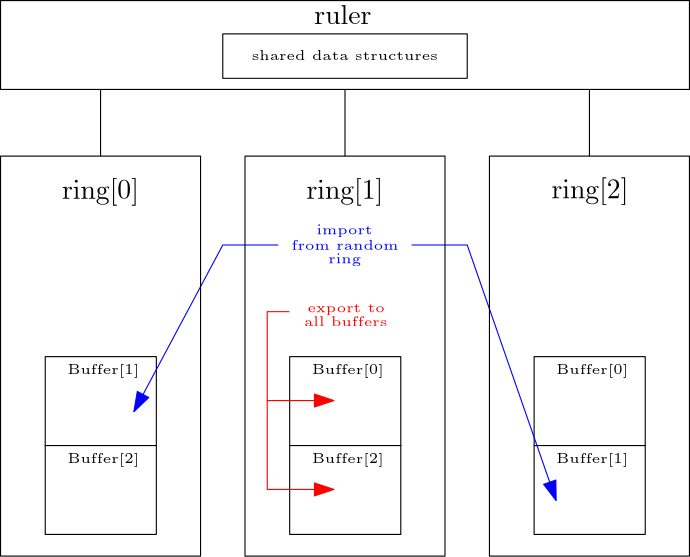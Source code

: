 <?xml version="1.0"?>
<!DOCTYPE ipe SYSTEM "ipe.dtd">
<ipe version="70218" creator="Ipe 7.2.28">
<info created="D:20250720230909" modified="D:20250720235629"/>
<ipestyle name="basic">
<symbol name="arrow/arc(spx)">
<path stroke="sym-stroke" fill="sym-stroke" pen="sym-pen">
0 0 m
-1 0.333 l
-1 -0.333 l
h
</path>
</symbol>
<symbol name="arrow/farc(spx)">
<path stroke="sym-stroke" fill="white" pen="sym-pen">
0 0 m
-1 0.333 l
-1 -0.333 l
h
</path>
</symbol>
<symbol name="arrow/ptarc(spx)">
<path stroke="sym-stroke" fill="sym-stroke" pen="sym-pen">
0 0 m
-1 0.333 l
-0.8 0 l
-1 -0.333 l
h
</path>
</symbol>
<symbol name="arrow/fptarc(spx)">
<path stroke="sym-stroke" fill="white" pen="sym-pen">
0 0 m
-1 0.333 l
-0.8 0 l
-1 -0.333 l
h
</path>
</symbol>
<symbol name="mark/circle(sx)" transformations="translations">
<path fill="sym-stroke">
0.6 0 0 0.6 0 0 e
0.4 0 0 0.4 0 0 e
</path>
</symbol>
<symbol name="mark/disk(sx)" transformations="translations">
<path fill="sym-stroke">
0.6 0 0 0.6 0 0 e
</path>
</symbol>
<symbol name="mark/fdisk(sfx)" transformations="translations">
<group>
<path fill="sym-fill">
0.5 0 0 0.5 0 0 e
</path>
<path fill="sym-stroke" fillrule="eofill">
0.6 0 0 0.6 0 0 e
0.4 0 0 0.4 0 0 e
</path>
</group>
</symbol>
<symbol name="mark/box(sx)" transformations="translations">
<path fill="sym-stroke" fillrule="eofill">
-0.6 -0.6 m
0.6 -0.6 l
0.6 0.6 l
-0.6 0.6 l
h
-0.4 -0.4 m
0.4 -0.4 l
0.4 0.4 l
-0.4 0.4 l
h
</path>
</symbol>
<symbol name="mark/square(sx)" transformations="translations">
<path fill="sym-stroke">
-0.6 -0.6 m
0.6 -0.6 l
0.6 0.6 l
-0.6 0.6 l
h
</path>
</symbol>
<symbol name="mark/fsquare(sfx)" transformations="translations">
<group>
<path fill="sym-fill">
-0.5 -0.5 m
0.5 -0.5 l
0.5 0.5 l
-0.5 0.5 l
h
</path>
<path fill="sym-stroke" fillrule="eofill">
-0.6 -0.6 m
0.6 -0.6 l
0.6 0.6 l
-0.6 0.6 l
h
-0.4 -0.4 m
0.4 -0.4 l
0.4 0.4 l
-0.4 0.4 l
h
</path>
</group>
</symbol>
<symbol name="mark/cross(sx)" transformations="translations">
<group>
<path fill="sym-stroke">
-0.43 -0.57 m
0.57 0.43 l
0.43 0.57 l
-0.57 -0.43 l
h
</path>
<path fill="sym-stroke">
-0.43 0.57 m
0.57 -0.43 l
0.43 -0.57 l
-0.57 0.43 l
h
</path>
</group>
</symbol>
<symbol name="arrow/fnormal(spx)">
<path stroke="sym-stroke" fill="white" pen="sym-pen">
0 0 m
-1 0.333 l
-1 -0.333 l
h
</path>
</symbol>
<symbol name="arrow/pointed(spx)">
<path stroke="sym-stroke" fill="sym-stroke" pen="sym-pen">
0 0 m
-1 0.333 l
-0.8 0 l
-1 -0.333 l
h
</path>
</symbol>
<symbol name="arrow/fpointed(spx)">
<path stroke="sym-stroke" fill="white" pen="sym-pen">
0 0 m
-1 0.333 l
-0.8 0 l
-1 -0.333 l
h
</path>
</symbol>
<symbol name="arrow/linear(spx)">
<path stroke="sym-stroke" pen="sym-pen">
-1 0.333 m
0 0 l
-1 -0.333 l
</path>
</symbol>
<symbol name="arrow/fdouble(spx)">
<path stroke="sym-stroke" fill="white" pen="sym-pen">
0 0 m
-1 0.333 l
-1 -0.333 l
h
-1 0 m
-2 0.333 l
-2 -0.333 l
h
</path>
</symbol>
<symbol name="arrow/double(spx)">
<path stroke="sym-stroke" fill="sym-stroke" pen="sym-pen">
0 0 m
-1 0.333 l
-1 -0.333 l
h
-1 0 m
-2 0.333 l
-2 -0.333 l
h
</path>
</symbol>
<symbol name="arrow/mid-normal(spx)">
<path stroke="sym-stroke" fill="sym-stroke" pen="sym-pen">
0.5 0 m
-0.5 0.333 l
-0.5 -0.333 l
h
</path>
</symbol>
<symbol name="arrow/mid-fnormal(spx)">
<path stroke="sym-stroke" fill="white" pen="sym-pen">
0.5 0 m
-0.5 0.333 l
-0.5 -0.333 l
h
</path>
</symbol>
<symbol name="arrow/mid-pointed(spx)">
<path stroke="sym-stroke" fill="sym-stroke" pen="sym-pen">
0.5 0 m
-0.5 0.333 l
-0.3 0 l
-0.5 -0.333 l
h
</path>
</symbol>
<symbol name="arrow/mid-fpointed(spx)">
<path stroke="sym-stroke" fill="white" pen="sym-pen">
0.5 0 m
-0.5 0.333 l
-0.3 0 l
-0.5 -0.333 l
h
</path>
</symbol>
<symbol name="arrow/mid-double(spx)">
<path stroke="sym-stroke" fill="sym-stroke" pen="sym-pen">
1 0 m
0 0.333 l
0 -0.333 l
h
0 0 m
-1 0.333 l
-1 -0.333 l
h
</path>
</symbol>
<symbol name="arrow/mid-fdouble(spx)">
<path stroke="sym-stroke" fill="white" pen="sym-pen">
1 0 m
0 0.333 l
0 -0.333 l
h
0 0 m
-1 0.333 l
-1 -0.333 l
h
</path>
</symbol>
<anglesize name="22.5 deg" value="22.5"/>
<anglesize name="30 deg" value="30"/>
<anglesize name="45 deg" value="45"/>
<anglesize name="60 deg" value="60"/>
<anglesize name="90 deg" value="90"/>
<arrowsize name="large" value="10"/>
<arrowsize name="small" value="5"/>
<arrowsize name="tiny" value="3"/>
<color name="blue" value="0 0 1"/>
<color name="brown" value="0.647 0.165 0.165"/>
<color name="darkblue" value="0 0 0.545"/>
<color name="darkcyan" value="0 0.545 0.545"/>
<color name="darkgray" value="0.663"/>
<color name="darkgreen" value="0 0.392 0"/>
<color name="darkmagenta" value="0.545 0 0.545"/>
<color name="darkorange" value="1 0.549 0"/>
<color name="darkred" value="0.545 0 0"/>
<color name="gold" value="1 0.843 0"/>
<color name="gray" value="0.745"/>
<color name="green" value="0 1 0"/>
<color name="lightblue" value="0.678 0.847 0.902"/>
<color name="lightcyan" value="0.878 1 1"/>
<color name="lightgray" value="0.827"/>
<color name="lightgreen" value="0.565 0.933 0.565"/>
<color name="lightyellow" value="1 1 0.878"/>
<color name="navy" value="0 0 0.502"/>
<color name="orange" value="1 0.647 0"/>
<color name="pink" value="1 0.753 0.796"/>
<color name="purple" value="0.627 0.125 0.941"/>
<color name="red" value="1 0 0"/>
<color name="seagreen" value="0.18 0.545 0.341"/>
<color name="turquoise" value="0.251 0.878 0.816"/>
<color name="violet" value="0.933 0.51 0.933"/>
<color name="yellow" value="1 1 0"/>
<dashstyle name="dash dot dotted" value="[4 2 1 2 1 2] 0"/>
<dashstyle name="dash dotted" value="[4 2 1 2] 0"/>
<dashstyle name="dashed" value="[4] 0"/>
<dashstyle name="dotted" value="[1 3] 0"/>
<gridsize name="10 pts (~3.5 mm)" value="10"/>
<gridsize name="14 pts (~5 mm)" value="14"/>
<gridsize name="16 pts (~6 mm)" value="16"/>
<gridsize name="20 pts (~7 mm)" value="20"/>
<gridsize name="28 pts (~10 mm)" value="28"/>
<gridsize name="32 pts (~12 mm)" value="32"/>
<gridsize name="4 pts" value="4"/>
<gridsize name="56 pts (~20 mm)" value="56"/>
<gridsize name="8 pts (~3 mm)" value="8"/>
<opacity name="10%" value="0.1"/>
<opacity name="30%" value="0.3"/>
<opacity name="50%" value="0.5"/>
<opacity name="75%" value="0.75"/>
<pen name="fat" value="1.2"/>
<pen name="heavier" value="0.8"/>
<pen name="ultrafat" value="2"/>
<symbolsize name="large" value="5"/>
<symbolsize name="small" value="2"/>
<symbolsize name="tiny" value="1.1"/>
<textsize name="Huge" value="\Huge"/>
<textsize name="LARGE" value="\LARGE"/>
<textsize name="Large" value="\Large"/>
<textsize name="footnote" value="\footnotesize"/>
<textsize name="huge" value="\huge"/>
<textsize name="large" value="\large"/>
<textsize name="script" value="\scriptsize"/>
<textsize name="small" value="\small"/>
<textsize name="tiny" value="\tiny"/>
<textstyle name="center" begin="\begin{center}" end="\end{center}"/>
<textstyle name="item" begin="\begin{itemize}\item{}" end="\end{itemize}"/>
<textstyle name="itemize" begin="\begin{itemize}" end="\end{itemize}"/>
<tiling name="falling" angle="-60" step="4" width="1"/>
<tiling name="rising" angle="30" step="4" width="1"/>
</ipestyle>
<page>
<layer name="alpha"/>
<view layers="alpha" active="alpha"/>
<text layer="alpha" matrix="0.666667 0 0 1.78125 149.418 -545.441" transformations="translations" pos="112 608" stroke="black" type="label" width="25.896" height="3.741" depth="1.24" valign="baseline" size="tiny">Buffer[0]</text>
<path matrix="1 0 0 1 96.0842 -64.1908" stroke="black">
120 608 m
120 576 l
160 576 l
160 608 l
h
</path>
<path matrix="1 0 0 1 56.0842 -96.1908" stroke="black">
160 608 m
160 576 l
200 576 l
200 608 l
h
</path>
<text matrix="0.666667 0 0 1.78125 149.417 -577.441" transformations="translations" pos="112 608" stroke="black" type="label" width="25.896" height="3.741" depth="1.24" valign="baseline" size="tiny">Buffer[2]</text>
<text matrix="1 0 0 1 6.10644 8.62743" transformations="translations" pos="216 592" stroke="black" type="label" width="27.702" height="7.473" depth="2.49" valign="baseline">ring[1]</text>
<text matrix="0.666667 0 0 1.78125 61.418 -545.441" transformations="translations" pos="112 608" stroke="black" type="label" width="25.896" height="3.741" depth="1.24" valign="baseline" size="tiny">Buffer[1]</text>
<path matrix="1 0 0 1 8.0842 -64.1908" stroke="black">
120 608 m
120 576 l
160 576 l
160 608 l
h
</path>
<path matrix="1 0 0 1 -31.9158 -96.1908" stroke="black">
160 608 m
160 576 l
200 576 l
200 608 l
h
</path>
<text matrix="0.666667 0 0 1.78125 61.417 -577.441" transformations="translations" pos="112 608" stroke="black" type="label" width="25.896" height="3.741" depth="1.24" valign="baseline" size="tiny">Buffer[2]</text>
<text matrix="1 0 0 1 -81.8936 8.62743" transformations="translations" pos="216 592" stroke="black" type="label" width="27.702" height="7.473" depth="2.49" valign="baseline">ring[0]</text>
<text matrix="0.666667 0 0 1.78125 237.418 -545.441" transformations="translations" pos="112 608" stroke="black" type="label" width="25.896" height="3.741" depth="1.24" valign="baseline" size="tiny">Buffer[0]</text>
<path matrix="1 0 0 1 184.084 -64.1908" stroke="black">
120 608 m
120 576 l
160 576 l
160 608 l
h
</path>
<path matrix="1 0 0 1 144.084 -96.1908" stroke="black">
160 608 m
160 576 l
200 576 l
200 608 l
h
</path>
<text matrix="0.666667 0 0 1.78125 237.417 -577.441" transformations="translations" pos="112 608" stroke="black" type="label" width="25.896" height="3.741" depth="1.24" valign="baseline" size="tiny">Buffer[1]</text>
<text matrix="1 0 0 1 94.3197 8.84069" transformations="translations" pos="216 592" stroke="black" type="label" width="27.702" height="7.473" depth="2.49" valign="baseline">ring[2]</text>
<text matrix="1 0 0 1 1.70614 3.83881" transformations="translations" pos="224 584" stroke="blue" type="label" width="20.168" height="3.395" depth="0.96" valign="baseline" size="tiny">import</text>
<text matrix="1 0 0 1 -7.25142 -1.70601" transformations="translations" pos="224 584" stroke="blue" type="label" width="38.502" height="3.459" depth="0" valign="baseline" size="tiny">from random</text>
<text matrix="1 0 0 1 5.97114 -6.61115" transformations="translations" pos="224 584" stroke="blue" type="label" width="11.831" height="3.395" depth="0.96" valign="baseline" size="tiny">ring</text>
<path stroke="0 0 1" arrow="normal/normal">
212 584 m
192 584 l
160 524 l
</path>
<path stroke="0 0 1" arrow="normal/normal">
260 584 m
280 584 l
312 492 l
</path>
<text matrix="1 0 0 1 -1.49287 -0.213267" transformations="translations" pos="224 560" stroke="red" type="label" width="27.744" height="3.072" depth="0.96" valign="baseline" size="tiny">export to</text>
<text matrix="1 0 0 1 -2.77247 -5.22753" transformations="translations" pos="224 560" stroke="red" type="label" width="30.061" height="3.459" depth="0" valign="baseline" size="tiny">all buffers</text>
<path stroke="1 0 0" arrow="normal/normal">
216 560 m
208 560 l
208 528 l
232 528 l
</path>
<path stroke="1 0 0" arrow="normal/normal">
208 528 m
208 496 l
232 496 l
</path>
<path stroke="black">
200 616 m
200 472 l
272 472 l
272 616 l
h
</path>
<path matrix="1 0 0 1 -88 0" stroke="black">
200 616 m
200 472 l
272 472 l
272 616 l
h
</path>
<path matrix="1 0 0 1 88 0" stroke="black">
200 616 m
200 472 l
272 472 l
272 616 l
h
</path>
<path stroke="black">
112 672 m
112 640 l
360 640 l
360 672 l
h
</path>
<text matrix="1 0 0 1 16.9572 -0.426534" transformations="translations" pos="208 664" stroke="black" type="label" width="20.534" height="6.918" depth="0" valign="baseline">ruler</text>
<path stroke="black">
192 660 m
192 644 l
280 644 l
280 660 l
h
</path>
<text matrix="1 0 0 1 -21.5995 -1.38624" transformations="translations" pos="224 652" stroke="black" type="label" width="67.076" height="3.459" depth="0" valign="baseline" size="tiny">shared data structures</text>
<path stroke="black">
148 616 m
148 640 l
</path>
<path stroke="black">
236 616 m
236 640 l
</path>
<path stroke="black">
324 616 m
324 640 l
</path>
</page>
</ipe>
